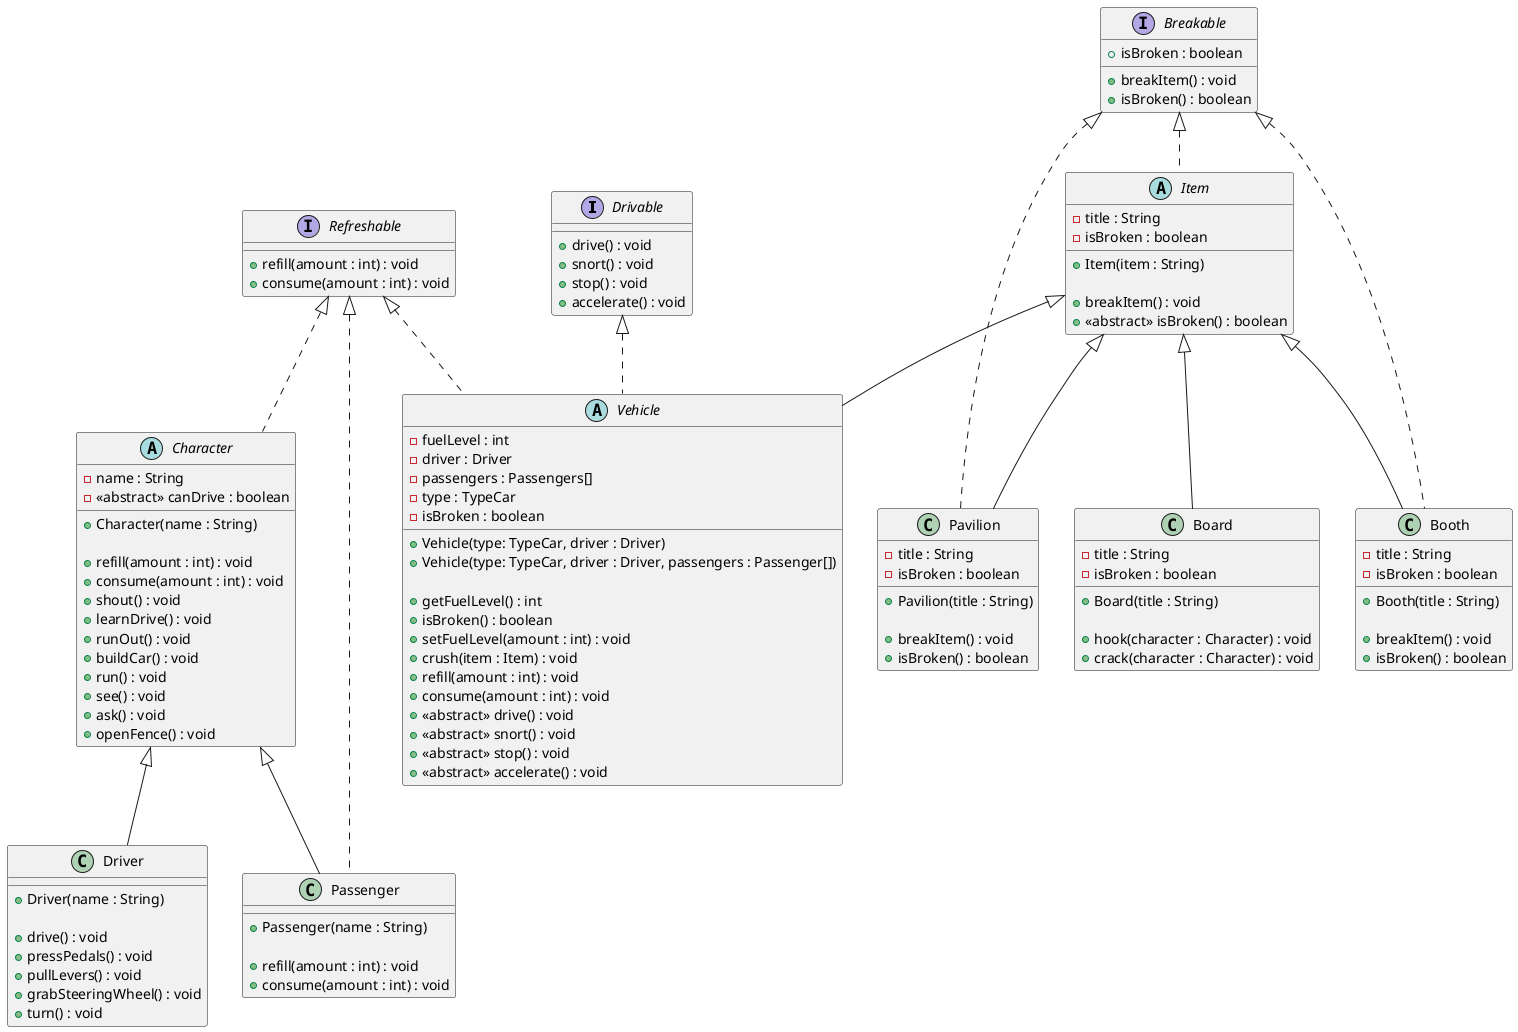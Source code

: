 @startuml

interface Drivable {
    + drive() : void
    + snort() : void
    + stop() : void
    + accelerate() : void
}

interface Refreshable {
    + refill(amount : int) : void
    + consume(amount : int) : void
}

interface Breakable {
    + isBroken : boolean

    + breakItem() : void
    + isBroken() : boolean
}

abstract class Item implements Breakable{
    - title : String
    - isBroken : boolean

    + Item(item : String)

    + breakItem() : void
    + <<abstract>> isBroken() : boolean
}

class Booth extends Item implements Breakable {
    - title : String
    - isBroken : boolean

    + Booth(title : String)

    + breakItem() : void
    + isBroken() : boolean
}

class Pavilion extends Item implements Breakable {
    - title : String
    - isBroken : boolean

    + Pavilion(title : String)

    + breakItem() : void
    + isBroken() : boolean
}

class Board extends Item {
    - title : String
    - isBroken : boolean

    + Board(title : String)

    + hook(character : Character) : void
    + crack(character : Character) : void
}

abstract class Vehicle extends Item implements Drivable, Refreshable{
    - fuelLevel : int
    - driver : Driver
    - passengers : Passengers[]
    - type : TypeCar
    - isBroken : boolean

    + Vehicle(type: TypeCar, driver : Driver)
    + Vehicle(type: TypeCar, driver : Driver, passengers : Passenger[])

    + getFuelLevel() : int
    + isBroken() : boolean
    + setFuelLevel(amount : int) : void
    + crush(item : Item) : void
    + refill(amount : int) : void
    + consume(amount : int) : void
    + <<abstract>> drive() : void
    + <<abstract>> snort() : void
    + <<abstract>> stop() : void
    + <<abstract>> accelerate() : void
}

abstract class Character implements Refreshable{
    - name : String
    - <<abstract>> canDrive : boolean

    + Character(name : String)

    + refill(amount : int) : void
    + consume(amount : int) : void
    + shout() : void
    + learnDrive() : void
    + runOut() : void
    + buildCar() : void
    + run() : void
    + see() : void
    + ask() : void
    + openFence() : void
}

class Driver extends Character {
    + Driver(name : String)

    + drive() : void
    + pressPedals() : void
    + pullLevers() : void
    + grabSteeringWheel() : void
    + turn() : void
}

class Passenger extends Character implements Refreshable{
    + Passenger(name : String)

    + refill(amount : int) : void
    + consume(amount : int) : void
}

































'interface Drivable {
'    + drive() : void
'    + stop() : void
'    + accelerate() : void
'}
'
'interface Breakable {
'    + breakObject() : void
'    + isDestroyed() : boolean
'}
'
'interface Refreshable {
'    + refill() : void
'    + consume(int amount) : boolean
'}
'
'abstract class Character {
'    + name : String
'    + energy : int
'    + <<abstract>> performAction() :  void
'}
'
'class Driver extends Character implements Drivable {
'    + canDrive() : boolean
'    + drive() : void
'    + stop() : void
'    + accelerate() : void
'    + performAction() : void
'}
'
'abstract class Vehicle {
'    + isPullLevers : boolean
'    + isPressPedals : boolean
'
'    + <<abstract>> snort() : void
'    + <<abstract>> drive() : void
'    + crush(obj : String) : boolean
'}
'class Car extends Vehicle{
'    + driver : Driver
'
'}
@enduml

'Такие газированные автомобили были очень распространены среди коротышек.
'Но в автомобиле, который соорудили Винтик и Шпунтик, имелось одно очень важное усовершенствование: сбоку к баку была приделана гибкая резиновая трубка с краником, для того чтобы можно было попить газированной воды на ходу, не останавливая машины.
'Торопыжка научился управлять этим автомобилем, и, если кому-нибудь хотелось покататься, Торопыжка катал и никому не отказывал.
'Больше всех любил кататься на автомобиле Сиропчик, так как во время поездки он мог пить сколько угодно газированной воды с сиропом.
'Незнайка тоже любил кататься на автомобиле, и Торопыжка часто его катал.
'Но Незнайке захотелось самому научиться управлять автомобилем, и он стал просить Торопыжку: Однажды, когда Торопыжки не было дома, Незнайка забрался в автомобиль, который стоял во дворе, и стал дергать за рычаги и нажимать педали.
'Сначала у него ничего не получалось, потом вдруг машина зафыркала и поехала.
'Коротышки увидели это в окно и выбежали из дома.
'Трах-трах! Будка рассыпалась в щепки. Хорошо еще, что Булька успел выскочить, а то Незнайка и его раздавил бы.
'Незнайка испугался, хотел остановить машину и потянул какой-то рычаг.
'Но машина, вместо того чтобы остановиться, поехала еще быстрей.
'На дороге попалась беседка. Трах-та-ра-рах! Беседка рассыпалась на кусочки.
'Незнайку с ног до головы забросало щепками. Одной доской его зацепило по спине, другой треснуло по затылку.
'Незнайка ухватился за руль и давай поворачивать. Автомобиль носится по двору, а Незнайка кричит во все горло: Коротышки открыли ворота, Незнайка выехал со двора и помчался по улице.
'Услышав шум, со всех дворов выбегали коротышки.
'Знайка, Авоська, Винтик, доктор Пилюлькин и другие коротышки бежали за ним.
'Но где там! Они не могли его догнать.